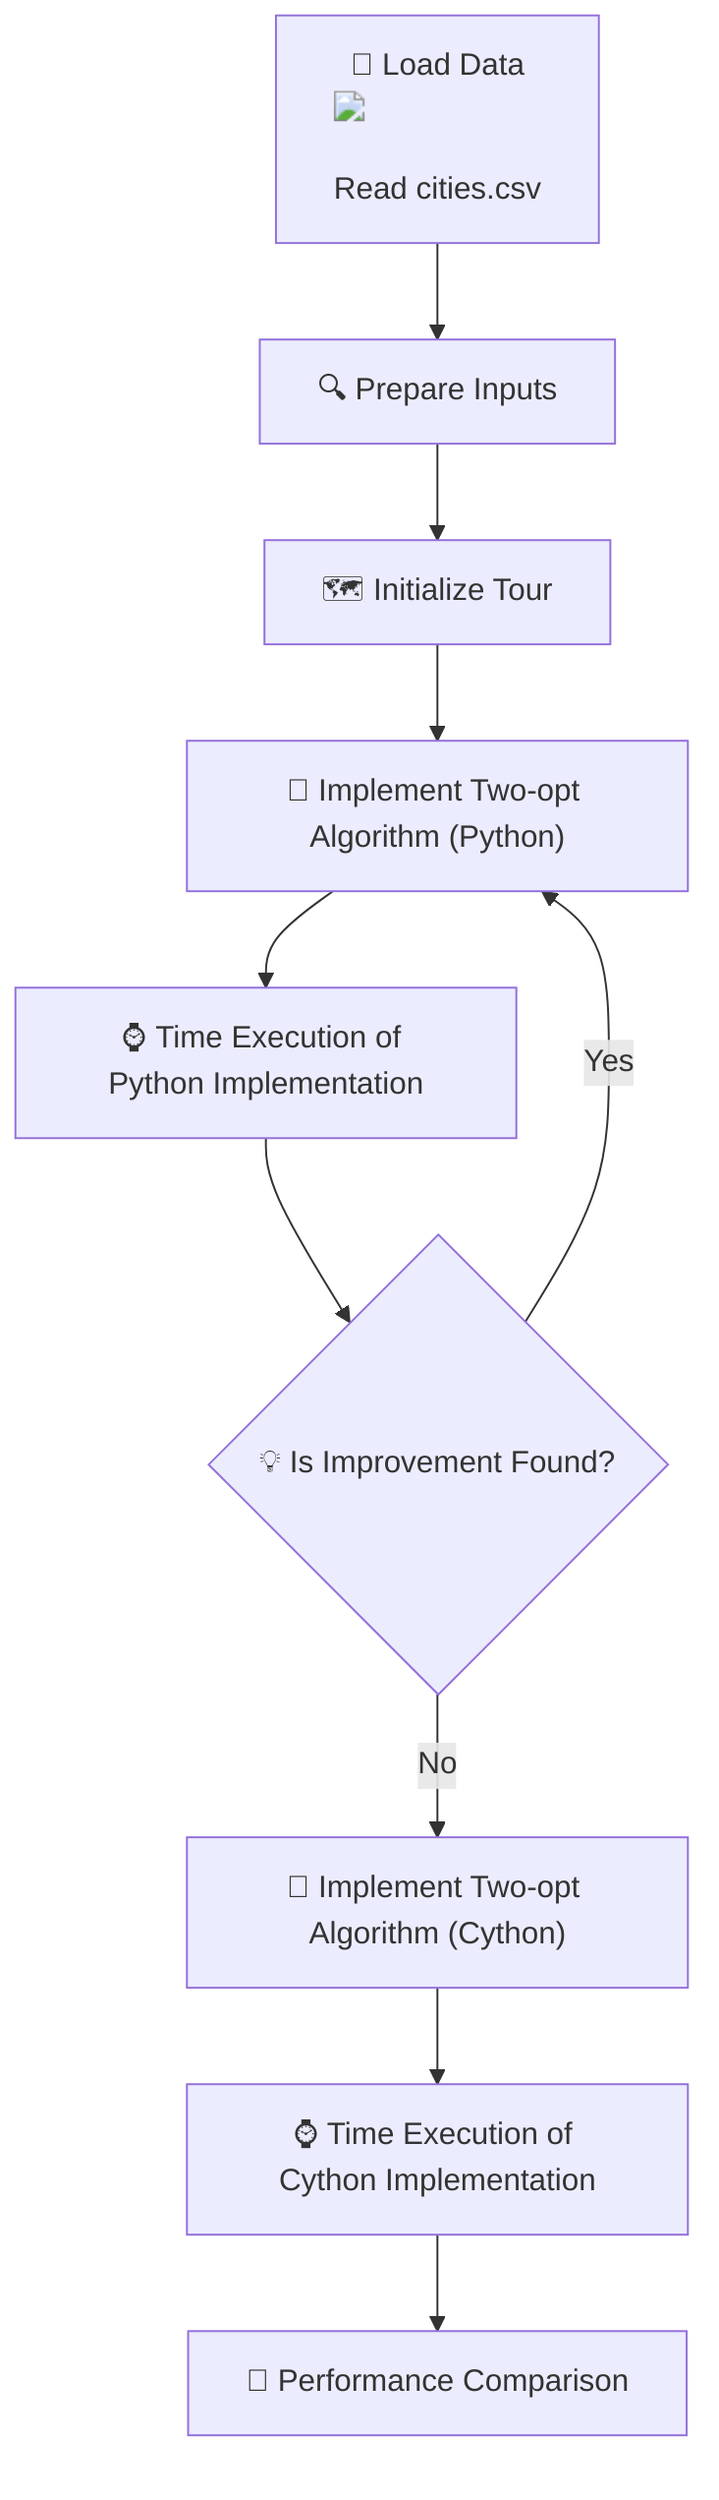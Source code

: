 flowchart TD
    A["📂 Load Data <img src='file.svg'/> <br/> Read cities.csv"] --> B["🔍 Prepare Inputs"]
    B --> C["🗺️ Initialize Tour"]
    C --> D["🔄 Implement Two-opt Algorithm (Python)"]
    D --> E["⌚ Time Execution of Python Implementation"]
    E --> F{"💡 Is Improvement Found?"}
    F -- Yes --> D
    F -- No --> G["🔄 Implement Two-opt Algorithm (Cython)"]
    G --> H["⌚ Time Execution of Cython Implementation"]
    H --> I["🎉 Performance Comparison"]